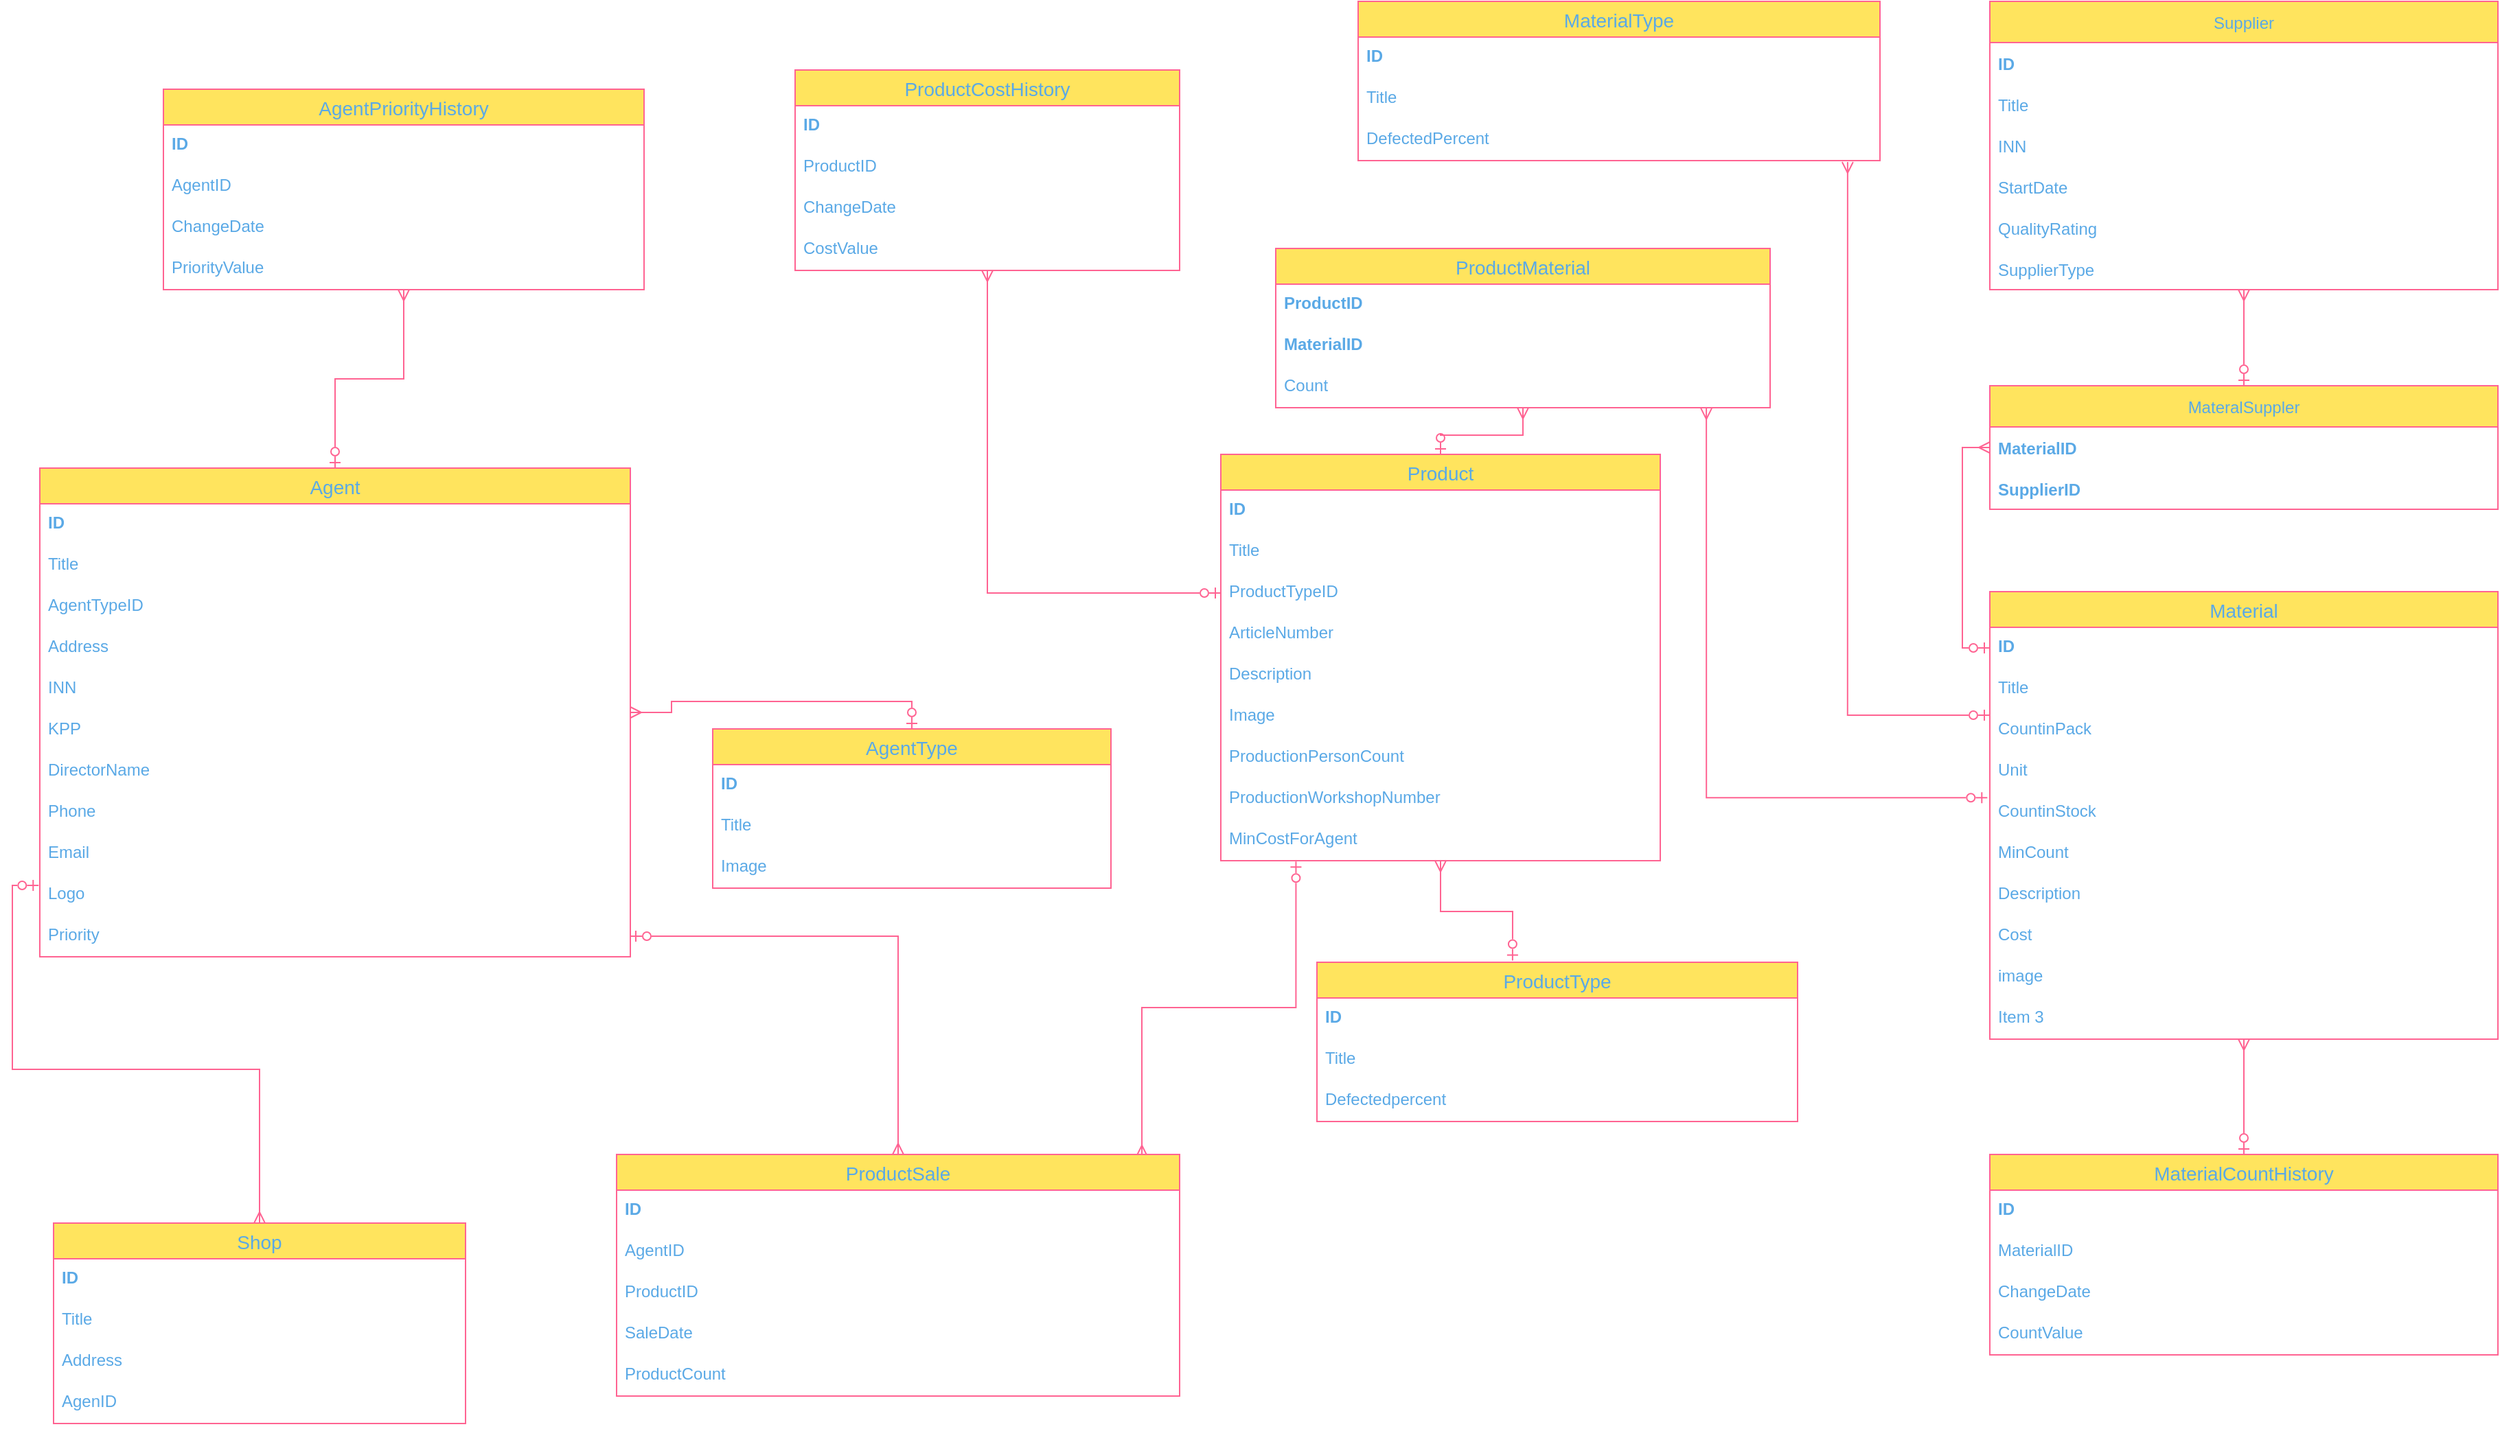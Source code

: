 <mxfile version="20.7.4" type="device"><diagram id="wzj0Zd-X4cQewu6ND4OK" name="Страница 1"><mxGraphModel dx="4394" dy="1534" grid="1" gridSize="10" guides="1" tooltips="1" connect="1" arrows="1" fold="1" page="1" pageScale="1" pageWidth="827" pageHeight="1169" math="0" shadow="0"><root><mxCell id="0"/><mxCell id="1" parent="0"/><mxCell id="qLnHZjiV6WUnBTzuftEN-6" value="MateralSuppler" style="swimlane;fontStyle=0;childLayout=stackLayout;horizontal=1;startSize=30;horizontalStack=0;resizeParent=1;resizeParentMax=0;resizeLast=0;collapsible=1;marginBottom=0;labelBackgroundColor=none;fillColor=#FFE45E;strokeColor=#FF6392;fontColor=#5AA9E6;" parent="1" vertex="1"><mxGeometry x="140" y="320" width="370" height="90" as="geometry"/></mxCell><mxCell id="qLnHZjiV6WUnBTzuftEN-7" value="MaterialID" style="text;strokeColor=none;fillColor=none;align=left;verticalAlign=middle;spacingLeft=4;spacingRight=4;overflow=hidden;points=[[0,0.5],[1,0.5]];portConstraint=eastwest;rotatable=0;fontStyle=1;labelBackgroundColor=none;fontColor=#5AA9E6;" parent="qLnHZjiV6WUnBTzuftEN-6" vertex="1"><mxGeometry y="30" width="370" height="30" as="geometry"/></mxCell><mxCell id="qLnHZjiV6WUnBTzuftEN-8" value="SupplierID" style="text;strokeColor=none;fillColor=none;align=left;verticalAlign=middle;spacingLeft=4;spacingRight=4;overflow=hidden;points=[[0,0.5],[1,0.5]];portConstraint=eastwest;rotatable=0;fontStyle=1;labelBackgroundColor=none;fontColor=#5AA9E6;" parent="qLnHZjiV6WUnBTzuftEN-6" vertex="1"><mxGeometry y="60" width="370" height="30" as="geometry"/></mxCell><mxCell id="qLnHZjiV6WUnBTzuftEN-46" value="" style="edgeStyle=orthogonalEdgeStyle;rounded=0;orthogonalLoop=1;jettySize=auto;html=1;startArrow=ERmany;startFill=0;endArrow=ERzeroToOne;endFill=0;entryX=0.5;entryY=0;entryDx=0;entryDy=0;labelBackgroundColor=none;strokeColor=#FF6392;fontColor=default;" parent="1" source="qLnHZjiV6WUnBTzuftEN-10" target="qLnHZjiV6WUnBTzuftEN-6" edge="1"><mxGeometry relative="1" as="geometry"/></mxCell><mxCell id="qLnHZjiV6WUnBTzuftEN-10" value="Supplier" style="swimlane;fontStyle=0;childLayout=stackLayout;horizontal=1;startSize=30;horizontalStack=0;resizeParent=1;resizeParentMax=0;resizeLast=0;collapsible=1;marginBottom=0;labelBackgroundColor=none;fillColor=#FFE45E;strokeColor=#FF6392;fontColor=#5AA9E6;" parent="1" vertex="1"><mxGeometry x="140" y="40" width="370" height="210" as="geometry"/></mxCell><mxCell id="qLnHZjiV6WUnBTzuftEN-11" value="ID" style="text;strokeColor=none;fillColor=none;align=left;verticalAlign=middle;spacingLeft=4;spacingRight=4;overflow=hidden;points=[[0,0.5],[1,0.5]];portConstraint=eastwest;rotatable=0;fontStyle=1;labelBackgroundColor=none;fontColor=#5AA9E6;" parent="qLnHZjiV6WUnBTzuftEN-10" vertex="1"><mxGeometry y="30" width="370" height="30" as="geometry"/></mxCell><mxCell id="qLnHZjiV6WUnBTzuftEN-12" value="Title" style="text;strokeColor=none;fillColor=none;align=left;verticalAlign=middle;spacingLeft=4;spacingRight=4;overflow=hidden;points=[[0,0.5],[1,0.5]];portConstraint=eastwest;rotatable=0;labelBackgroundColor=none;fontColor=#5AA9E6;" parent="qLnHZjiV6WUnBTzuftEN-10" vertex="1"><mxGeometry y="60" width="370" height="30" as="geometry"/></mxCell><mxCell id="qLnHZjiV6WUnBTzuftEN-13" value="INN" style="text;strokeColor=none;fillColor=none;align=left;verticalAlign=middle;spacingLeft=4;spacingRight=4;overflow=hidden;points=[[0,0.5],[1,0.5]];portConstraint=eastwest;rotatable=0;labelBackgroundColor=none;fontColor=#5AA9E6;" parent="qLnHZjiV6WUnBTzuftEN-10" vertex="1"><mxGeometry y="90" width="370" height="30" as="geometry"/></mxCell><mxCell id="qLnHZjiV6WUnBTzuftEN-21" value="StartDate" style="text;strokeColor=none;fillColor=none;align=left;verticalAlign=middle;spacingLeft=4;spacingRight=4;overflow=hidden;points=[[0,0.5],[1,0.5]];portConstraint=eastwest;rotatable=0;labelBackgroundColor=none;fontColor=#5AA9E6;" parent="qLnHZjiV6WUnBTzuftEN-10" vertex="1"><mxGeometry y="120" width="370" height="30" as="geometry"/></mxCell><mxCell id="qLnHZjiV6WUnBTzuftEN-22" value="QualityRating" style="text;strokeColor=none;fillColor=none;align=left;verticalAlign=middle;spacingLeft=4;spacingRight=4;overflow=hidden;points=[[0,0.5],[1,0.5]];portConstraint=eastwest;rotatable=0;labelBackgroundColor=none;fontColor=#5AA9E6;" parent="qLnHZjiV6WUnBTzuftEN-10" vertex="1"><mxGeometry y="150" width="370" height="30" as="geometry"/></mxCell><mxCell id="qLnHZjiV6WUnBTzuftEN-20" value="SupplierType" style="text;strokeColor=none;fillColor=none;align=left;verticalAlign=middle;spacingLeft=4;spacingRight=4;overflow=hidden;points=[[0,0.5],[1,0.5]];portConstraint=eastwest;rotatable=0;labelBackgroundColor=none;fontColor=#5AA9E6;" parent="qLnHZjiV6WUnBTzuftEN-10" vertex="1"><mxGeometry y="180" width="370" height="30" as="geometry"/></mxCell><mxCell id="qLnHZjiV6WUnBTzuftEN-55" value="" style="edgeStyle=orthogonalEdgeStyle;rounded=0;orthogonalLoop=1;jettySize=auto;html=1;startArrow=ERmany;startFill=0;endArrow=ERzeroToOne;endFill=0;entryX=0.5;entryY=0;entryDx=0;entryDy=0;labelBackgroundColor=none;strokeColor=#FF6392;fontColor=default;" parent="1" source="qLnHZjiV6WUnBTzuftEN-27" target="qLnHZjiV6WUnBTzuftEN-49" edge="1"><mxGeometry relative="1" as="geometry"/></mxCell><mxCell id="qLnHZjiV6WUnBTzuftEN-27" value="Material" style="swimlane;fontStyle=0;childLayout=stackLayout;horizontal=1;startSize=26;horizontalStack=0;resizeParent=1;resizeParentMax=0;resizeLast=0;collapsible=1;marginBottom=0;align=center;fontSize=14;labelBackgroundColor=none;fillColor=#FFE45E;strokeColor=#FF6392;fontColor=#5AA9E6;" parent="1" vertex="1"><mxGeometry x="140" y="470" width="370" height="326" as="geometry"/></mxCell><mxCell id="qLnHZjiV6WUnBTzuftEN-28" value="ID&#10;&#10;" style="text;strokeColor=none;fillColor=none;spacingLeft=4;spacingRight=4;overflow=hidden;rotatable=0;points=[[0,0.5],[1,0.5]];portConstraint=eastwest;fontSize=12;fontStyle=1;labelBackgroundColor=none;fontColor=#5AA9E6;" parent="qLnHZjiV6WUnBTzuftEN-27" vertex="1"><mxGeometry y="26" width="370" height="30" as="geometry"/></mxCell><mxCell id="qLnHZjiV6WUnBTzuftEN-29" value="Title" style="text;strokeColor=none;fillColor=none;spacingLeft=4;spacingRight=4;overflow=hidden;rotatable=0;points=[[0,0.5],[1,0.5]];portConstraint=eastwest;fontSize=12;labelBackgroundColor=none;fontColor=#5AA9E6;" parent="qLnHZjiV6WUnBTzuftEN-27" vertex="1"><mxGeometry y="56" width="370" height="30" as="geometry"/></mxCell><mxCell id="qLnHZjiV6WUnBTzuftEN-30" value="CountinPack" style="text;strokeColor=none;fillColor=none;spacingLeft=4;spacingRight=4;overflow=hidden;rotatable=0;points=[[0,0.5],[1,0.5]];portConstraint=eastwest;fontSize=12;labelBackgroundColor=none;fontColor=#5AA9E6;" parent="qLnHZjiV6WUnBTzuftEN-27" vertex="1"><mxGeometry y="86" width="370" height="30" as="geometry"/></mxCell><mxCell id="qLnHZjiV6WUnBTzuftEN-36" value="Unit" style="text;strokeColor=none;fillColor=none;spacingLeft=4;spacingRight=4;overflow=hidden;rotatable=0;points=[[0,0.5],[1,0.5]];portConstraint=eastwest;fontSize=12;labelBackgroundColor=none;fontColor=#5AA9E6;" parent="qLnHZjiV6WUnBTzuftEN-27" vertex="1"><mxGeometry y="116" width="370" height="30" as="geometry"/></mxCell><mxCell id="qLnHZjiV6WUnBTzuftEN-37" value="CountinStock" style="text;strokeColor=none;fillColor=none;spacingLeft=4;spacingRight=4;overflow=hidden;rotatable=0;points=[[0,0.5],[1,0.5]];portConstraint=eastwest;fontSize=12;labelBackgroundColor=none;fontColor=#5AA9E6;" parent="qLnHZjiV6WUnBTzuftEN-27" vertex="1"><mxGeometry y="146" width="370" height="30" as="geometry"/></mxCell><mxCell id="qLnHZjiV6WUnBTzuftEN-38" value="MinCount" style="text;strokeColor=none;fillColor=none;spacingLeft=4;spacingRight=4;overflow=hidden;rotatable=0;points=[[0,0.5],[1,0.5]];portConstraint=eastwest;fontSize=12;labelBackgroundColor=none;fontColor=#5AA9E6;" parent="qLnHZjiV6WUnBTzuftEN-27" vertex="1"><mxGeometry y="176" width="370" height="30" as="geometry"/></mxCell><mxCell id="qLnHZjiV6WUnBTzuftEN-39" value="Description" style="text;strokeColor=none;fillColor=none;spacingLeft=4;spacingRight=4;overflow=hidden;rotatable=0;points=[[0,0.5],[1,0.5]];portConstraint=eastwest;fontSize=12;labelBackgroundColor=none;fontColor=#5AA9E6;" parent="qLnHZjiV6WUnBTzuftEN-27" vertex="1"><mxGeometry y="206" width="370" height="30" as="geometry"/></mxCell><mxCell id="qLnHZjiV6WUnBTzuftEN-40" value="Cost" style="text;strokeColor=none;fillColor=none;spacingLeft=4;spacingRight=4;overflow=hidden;rotatable=0;points=[[0,0.5],[1,0.5]];portConstraint=eastwest;fontSize=12;labelBackgroundColor=none;fontColor=#5AA9E6;" parent="qLnHZjiV6WUnBTzuftEN-27" vertex="1"><mxGeometry y="236" width="370" height="30" as="geometry"/></mxCell><mxCell id="qLnHZjiV6WUnBTzuftEN-41" value="image" style="text;strokeColor=none;fillColor=none;spacingLeft=4;spacingRight=4;overflow=hidden;rotatable=0;points=[[0,0.5],[1,0.5]];portConstraint=eastwest;fontSize=12;labelBackgroundColor=none;fontColor=#5AA9E6;" parent="qLnHZjiV6WUnBTzuftEN-27" vertex="1"><mxGeometry y="266" width="370" height="30" as="geometry"/></mxCell><mxCell id="qLnHZjiV6WUnBTzuftEN-42" value="Item 3" style="text;strokeColor=none;fillColor=none;spacingLeft=4;spacingRight=4;overflow=hidden;rotatable=0;points=[[0,0.5],[1,0.5]];portConstraint=eastwest;fontSize=12;labelBackgroundColor=none;fontColor=#5AA9E6;" parent="qLnHZjiV6WUnBTzuftEN-27" vertex="1"><mxGeometry y="296" width="370" height="30" as="geometry"/></mxCell><mxCell id="qLnHZjiV6WUnBTzuftEN-44" style="edgeStyle=orthogonalEdgeStyle;rounded=0;orthogonalLoop=1;jettySize=auto;html=1;entryX=0;entryY=0.5;entryDx=0;entryDy=0;endArrow=ERzeroToOne;endFill=0;startArrow=ERmany;startFill=0;labelBackgroundColor=none;strokeColor=#FF6392;fontColor=default;" parent="1" source="qLnHZjiV6WUnBTzuftEN-7" target="qLnHZjiV6WUnBTzuftEN-28" edge="1"><mxGeometry relative="1" as="geometry"/></mxCell><mxCell id="qLnHZjiV6WUnBTzuftEN-49" value="MaterialCountHistory" style="swimlane;fontStyle=0;childLayout=stackLayout;horizontal=1;startSize=26;horizontalStack=0;resizeParent=1;resizeParentMax=0;resizeLast=0;collapsible=1;marginBottom=0;align=center;fontSize=14;labelBackgroundColor=none;fillColor=#FFE45E;strokeColor=#FF6392;fontColor=#5AA9E6;" parent="1" vertex="1"><mxGeometry x="140" y="880" width="370" height="146" as="geometry"/></mxCell><mxCell id="qLnHZjiV6WUnBTzuftEN-51" value="ID" style="text;strokeColor=none;fillColor=none;spacingLeft=4;spacingRight=4;overflow=hidden;rotatable=0;points=[[0,0.5],[1,0.5]];portConstraint=eastwest;fontSize=12;fontStyle=1;labelBackgroundColor=none;fontColor=#5AA9E6;" parent="qLnHZjiV6WUnBTzuftEN-49" vertex="1"><mxGeometry y="26" width="370" height="30" as="geometry"/></mxCell><mxCell id="qLnHZjiV6WUnBTzuftEN-52" value="MaterialID" style="text;strokeColor=none;fillColor=none;spacingLeft=4;spacingRight=4;overflow=hidden;rotatable=0;points=[[0,0.5],[1,0.5]];portConstraint=eastwest;fontSize=12;labelBackgroundColor=none;fontColor=#5AA9E6;" parent="qLnHZjiV6WUnBTzuftEN-49" vertex="1"><mxGeometry y="56" width="370" height="30" as="geometry"/></mxCell><mxCell id="qLnHZjiV6WUnBTzuftEN-53" value="ChangeDate" style="text;strokeColor=none;fillColor=none;spacingLeft=4;spacingRight=4;overflow=hidden;rotatable=0;points=[[0,0.5],[1,0.5]];portConstraint=eastwest;fontSize=12;labelBackgroundColor=none;fontColor=#5AA9E6;" parent="qLnHZjiV6WUnBTzuftEN-49" vertex="1"><mxGeometry y="86" width="370" height="30" as="geometry"/></mxCell><mxCell id="qLnHZjiV6WUnBTzuftEN-54" value="CountValue" style="text;strokeColor=none;fillColor=none;spacingLeft=4;spacingRight=4;overflow=hidden;rotatable=0;points=[[0,0.5],[1,0.5]];portConstraint=eastwest;fontSize=12;labelBackgroundColor=none;fontColor=#5AA9E6;" parent="qLnHZjiV6WUnBTzuftEN-49" vertex="1"><mxGeometry y="116" width="370" height="30" as="geometry"/></mxCell><mxCell id="qLnHZjiV6WUnBTzuftEN-62" value="" style="edgeStyle=orthogonalEdgeStyle;rounded=0;orthogonalLoop=1;jettySize=auto;html=1;startArrow=ERmany;startFill=0;endArrow=ERzeroToOne;endFill=0;entryX=0;entryY=0.133;entryDx=0;entryDy=0;entryPerimeter=0;exitX=0.938;exitY=1.033;exitDx=0;exitDy=0;exitPerimeter=0;labelBackgroundColor=none;strokeColor=#FF6392;fontColor=default;" parent="1" source="qLnHZjiV6WUnBTzuftEN-59" target="qLnHZjiV6WUnBTzuftEN-30" edge="1"><mxGeometry relative="1" as="geometry"><mxPoint x="30" y="150" as="sourcePoint"/><mxPoint x="-130" y="264" as="targetPoint"/></mxGeometry></mxCell><mxCell id="qLnHZjiV6WUnBTzuftEN-56" value="MaterialType" style="swimlane;fontStyle=0;childLayout=stackLayout;horizontal=1;startSize=26;horizontalStack=0;resizeParent=1;resizeParentMax=0;resizeLast=0;collapsible=1;marginBottom=0;align=center;fontSize=14;labelBackgroundColor=none;fillColor=#FFE45E;strokeColor=#FF6392;fontColor=#5AA9E6;" parent="1" vertex="1"><mxGeometry x="-320" y="40" width="380" height="116" as="geometry"/></mxCell><mxCell id="qLnHZjiV6WUnBTzuftEN-57" value="ID" style="text;strokeColor=none;fillColor=none;spacingLeft=4;spacingRight=4;overflow=hidden;rotatable=0;points=[[0,0.5],[1,0.5]];portConstraint=eastwest;fontSize=12;fontStyle=1;labelBackgroundColor=none;fontColor=#5AA9E6;" parent="qLnHZjiV6WUnBTzuftEN-56" vertex="1"><mxGeometry y="26" width="380" height="30" as="geometry"/></mxCell><mxCell id="qLnHZjiV6WUnBTzuftEN-58" value="Title" style="text;strokeColor=none;fillColor=none;spacingLeft=4;spacingRight=4;overflow=hidden;rotatable=0;points=[[0,0.5],[1,0.5]];portConstraint=eastwest;fontSize=12;labelBackgroundColor=none;fontColor=#5AA9E6;" parent="qLnHZjiV6WUnBTzuftEN-56" vertex="1"><mxGeometry y="56" width="380" height="30" as="geometry"/></mxCell><mxCell id="qLnHZjiV6WUnBTzuftEN-59" value="DefectedPercent" style="text;strokeColor=none;fillColor=none;spacingLeft=4;spacingRight=4;overflow=hidden;rotatable=0;points=[[0,0.5],[1,0.5]];portConstraint=eastwest;fontSize=12;labelBackgroundColor=none;fontColor=#5AA9E6;" parent="qLnHZjiV6WUnBTzuftEN-56" vertex="1"><mxGeometry y="86" width="380" height="30" as="geometry"/></mxCell><mxCell id="qLnHZjiV6WUnBTzuftEN-69" value="" style="edgeStyle=orthogonalEdgeStyle;rounded=0;orthogonalLoop=1;jettySize=auto;html=1;startArrow=ERmany;startFill=0;endArrow=ERzeroToOne;endFill=0;entryX=-0.005;entryY=0.137;entryDx=0;entryDy=0;entryPerimeter=0;exitX=0.871;exitY=1.011;exitDx=0;exitDy=0;exitPerimeter=0;labelBackgroundColor=none;strokeColor=#FF6392;fontColor=default;" parent="1" source="qLnHZjiV6WUnBTzuftEN-66" target="qLnHZjiV6WUnBTzuftEN-37" edge="1"><mxGeometry relative="1" as="geometry"><mxPoint x="200" y="278" as="targetPoint"/></mxGeometry></mxCell><mxCell id="qLnHZjiV6WUnBTzuftEN-81" value="" style="edgeStyle=orthogonalEdgeStyle;rounded=0;orthogonalLoop=1;jettySize=auto;html=1;startArrow=ERmany;startFill=0;endArrow=ERzeroToOne;endFill=0;labelBackgroundColor=none;strokeColor=#FF6392;fontColor=default;" parent="1" source="qLnHZjiV6WUnBTzuftEN-63" target="qLnHZjiV6WUnBTzuftEN-70" edge="1"><mxGeometry relative="1" as="geometry"><mxPoint x="-600" y="278" as="targetPoint"/></mxGeometry></mxCell><mxCell id="qLnHZjiV6WUnBTzuftEN-63" value="ProductMaterial" style="swimlane;fontStyle=0;childLayout=stackLayout;horizontal=1;startSize=26;horizontalStack=0;resizeParent=1;resizeParentMax=0;resizeLast=0;collapsible=1;marginBottom=0;align=center;fontSize=14;labelBackgroundColor=none;fillColor=#FFE45E;strokeColor=#FF6392;fontColor=#5AA9E6;" parent="1" vertex="1"><mxGeometry x="-380" y="220" width="360" height="116" as="geometry"/></mxCell><mxCell id="qLnHZjiV6WUnBTzuftEN-64" value="ProductID" style="text;strokeColor=none;fillColor=none;spacingLeft=4;spacingRight=4;overflow=hidden;rotatable=0;points=[[0,0.5],[1,0.5]];portConstraint=eastwest;fontSize=12;fontStyle=1;labelBackgroundColor=none;fontColor=#5AA9E6;" parent="qLnHZjiV6WUnBTzuftEN-63" vertex="1"><mxGeometry y="26" width="360" height="30" as="geometry"/></mxCell><mxCell id="qLnHZjiV6WUnBTzuftEN-65" value="MaterialID" style="text;strokeColor=none;fillColor=none;spacingLeft=4;spacingRight=4;overflow=hidden;rotatable=0;points=[[0,0.5],[1,0.5]];portConstraint=eastwest;fontSize=12;fontStyle=1;labelBackgroundColor=none;fontColor=#5AA9E6;" parent="qLnHZjiV6WUnBTzuftEN-63" vertex="1"><mxGeometry y="56" width="360" height="30" as="geometry"/></mxCell><mxCell id="qLnHZjiV6WUnBTzuftEN-66" value="Count" style="text;strokeColor=none;fillColor=none;spacingLeft=4;spacingRight=4;overflow=hidden;rotatable=0;points=[[0,0.5],[1,0.5]];portConstraint=eastwest;fontSize=12;labelBackgroundColor=none;fontColor=#5AA9E6;" parent="qLnHZjiV6WUnBTzuftEN-63" vertex="1"><mxGeometry y="86" width="360" height="30" as="geometry"/></mxCell><mxCell id="qLnHZjiV6WUnBTzuftEN-86" value="" style="edgeStyle=orthogonalEdgeStyle;rounded=0;orthogonalLoop=1;jettySize=auto;html=1;startArrow=ERmany;startFill=0;endArrow=ERzeroToOne;endFill=0;entryX=0.407;entryY=-0.011;entryDx=0;entryDy=0;entryPerimeter=0;labelBackgroundColor=none;strokeColor=#FF6392;fontColor=default;" parent="1" source="qLnHZjiV6WUnBTzuftEN-70" target="qLnHZjiV6WUnBTzuftEN-82" edge="1"><mxGeometry relative="1" as="geometry"/></mxCell><mxCell id="qLnHZjiV6WUnBTzuftEN-70" value="Product" style="swimlane;fontStyle=0;childLayout=stackLayout;horizontal=1;startSize=26;horizontalStack=0;resizeParent=1;resizeParentMax=0;resizeLast=0;collapsible=1;marginBottom=0;align=center;fontSize=14;labelBackgroundColor=none;fillColor=#FFE45E;strokeColor=#FF6392;fontColor=#5AA9E6;" parent="1" vertex="1"><mxGeometry x="-420" y="370" width="320" height="296" as="geometry"/></mxCell><mxCell id="qLnHZjiV6WUnBTzuftEN-71" value="ID" style="text;strokeColor=none;fillColor=none;spacingLeft=4;spacingRight=4;overflow=hidden;rotatable=0;points=[[0,0.5],[1,0.5]];portConstraint=eastwest;fontSize=12;fontStyle=1;labelBackgroundColor=none;fontColor=#5AA9E6;" parent="qLnHZjiV6WUnBTzuftEN-70" vertex="1"><mxGeometry y="26" width="320" height="30" as="geometry"/></mxCell><mxCell id="qLnHZjiV6WUnBTzuftEN-72" value="Title" style="text;strokeColor=none;fillColor=none;spacingLeft=4;spacingRight=4;overflow=hidden;rotatable=0;points=[[0,0.5],[1,0.5]];portConstraint=eastwest;fontSize=12;labelBackgroundColor=none;fontColor=#5AA9E6;" parent="qLnHZjiV6WUnBTzuftEN-70" vertex="1"><mxGeometry y="56" width="320" height="30" as="geometry"/></mxCell><mxCell id="qLnHZjiV6WUnBTzuftEN-74" value="ProductTypeID" style="text;strokeColor=none;fillColor=none;spacingLeft=4;spacingRight=4;overflow=hidden;rotatable=0;points=[[0,0.5],[1,0.5]];portConstraint=eastwest;fontSize=12;labelBackgroundColor=none;fontColor=#5AA9E6;" parent="qLnHZjiV6WUnBTzuftEN-70" vertex="1"><mxGeometry y="86" width="320" height="30" as="geometry"/></mxCell><mxCell id="qLnHZjiV6WUnBTzuftEN-75" value="ArticleNumber" style="text;strokeColor=none;fillColor=none;spacingLeft=4;spacingRight=4;overflow=hidden;rotatable=0;points=[[0,0.5],[1,0.5]];portConstraint=eastwest;fontSize=12;labelBackgroundColor=none;fontColor=#5AA9E6;" parent="qLnHZjiV6WUnBTzuftEN-70" vertex="1"><mxGeometry y="116" width="320" height="30" as="geometry"/></mxCell><mxCell id="qLnHZjiV6WUnBTzuftEN-77" value="Description" style="text;strokeColor=none;fillColor=none;spacingLeft=4;spacingRight=4;overflow=hidden;rotatable=0;points=[[0,0.5],[1,0.5]];portConstraint=eastwest;fontSize=12;labelBackgroundColor=none;fontColor=#5AA9E6;" parent="qLnHZjiV6WUnBTzuftEN-70" vertex="1"><mxGeometry y="146" width="320" height="30" as="geometry"/></mxCell><mxCell id="qLnHZjiV6WUnBTzuftEN-76" value="Image" style="text;strokeColor=none;fillColor=none;spacingLeft=4;spacingRight=4;overflow=hidden;rotatable=0;points=[[0,0.5],[1,0.5]];portConstraint=eastwest;fontSize=12;labelBackgroundColor=none;fontColor=#5AA9E6;" parent="qLnHZjiV6WUnBTzuftEN-70" vertex="1"><mxGeometry y="176" width="320" height="30" as="geometry"/></mxCell><mxCell id="qLnHZjiV6WUnBTzuftEN-78" value="ProductionPersonCount" style="text;strokeColor=none;fillColor=none;spacingLeft=4;spacingRight=4;overflow=hidden;rotatable=0;points=[[0,0.5],[1,0.5]];portConstraint=eastwest;fontSize=12;labelBackgroundColor=none;fontColor=#5AA9E6;" parent="qLnHZjiV6WUnBTzuftEN-70" vertex="1"><mxGeometry y="206" width="320" height="30" as="geometry"/></mxCell><mxCell id="qLnHZjiV6WUnBTzuftEN-79" value="ProductionWorkshopNumber" style="text;strokeColor=none;fillColor=none;spacingLeft=4;spacingRight=4;overflow=hidden;rotatable=0;points=[[0,0.5],[1,0.5]];portConstraint=eastwest;fontSize=12;labelBackgroundColor=none;fontColor=#5AA9E6;" parent="qLnHZjiV6WUnBTzuftEN-70" vertex="1"><mxGeometry y="236" width="320" height="30" as="geometry"/></mxCell><mxCell id="qLnHZjiV6WUnBTzuftEN-73" value="MinCostForAgent" style="text;strokeColor=none;fillColor=none;spacingLeft=4;spacingRight=4;overflow=hidden;rotatable=0;points=[[0,0.5],[1,0.5]];portConstraint=eastwest;fontSize=12;labelBackgroundColor=none;fontColor=#5AA9E6;" parent="qLnHZjiV6WUnBTzuftEN-70" vertex="1"><mxGeometry y="266" width="320" height="30" as="geometry"/></mxCell><mxCell id="qLnHZjiV6WUnBTzuftEN-82" value="ProductType" style="swimlane;fontStyle=0;childLayout=stackLayout;horizontal=1;startSize=26;horizontalStack=0;resizeParent=1;resizeParentMax=0;resizeLast=0;collapsible=1;marginBottom=0;align=center;fontSize=14;labelBackgroundColor=none;fillColor=#FFE45E;strokeColor=#FF6392;fontColor=#5AA9E6;" parent="1" vertex="1"><mxGeometry x="-350" y="740" width="350" height="116" as="geometry"/></mxCell><mxCell id="qLnHZjiV6WUnBTzuftEN-83" value="ID" style="text;strokeColor=none;fillColor=none;spacingLeft=4;spacingRight=4;overflow=hidden;rotatable=0;points=[[0,0.5],[1,0.5]];portConstraint=eastwest;fontSize=12;fontStyle=1;labelBackgroundColor=none;fontColor=#5AA9E6;" parent="qLnHZjiV6WUnBTzuftEN-82" vertex="1"><mxGeometry y="26" width="350" height="30" as="geometry"/></mxCell><mxCell id="qLnHZjiV6WUnBTzuftEN-84" value="Title" style="text;strokeColor=none;fillColor=none;spacingLeft=4;spacingRight=4;overflow=hidden;rotatable=0;points=[[0,0.5],[1,0.5]];portConstraint=eastwest;fontSize=12;labelBackgroundColor=none;fontColor=#5AA9E6;" parent="qLnHZjiV6WUnBTzuftEN-82" vertex="1"><mxGeometry y="56" width="350" height="30" as="geometry"/></mxCell><mxCell id="qLnHZjiV6WUnBTzuftEN-85" value="Defectedpercent" style="text;strokeColor=none;fillColor=none;spacingLeft=4;spacingRight=4;overflow=hidden;rotatable=0;points=[[0,0.5],[1,0.5]];portConstraint=eastwest;fontSize=12;labelBackgroundColor=none;fontColor=#5AA9E6;" parent="qLnHZjiV6WUnBTzuftEN-82" vertex="1"><mxGeometry y="86" width="350" height="30" as="geometry"/></mxCell><mxCell id="qLnHZjiV6WUnBTzuftEN-93" value="" style="edgeStyle=orthogonalEdgeStyle;rounded=0;orthogonalLoop=1;jettySize=auto;html=1;startArrow=ERmany;startFill=0;endArrow=ERzeroToOne;endFill=0;entryX=0;entryY=0.5;entryDx=0;entryDy=0;labelBackgroundColor=none;strokeColor=#FF6392;fontColor=default;" parent="1" source="qLnHZjiV6WUnBTzuftEN-87" target="qLnHZjiV6WUnBTzuftEN-74" edge="1"><mxGeometry relative="1" as="geometry"><mxPoint x="-590" y="359" as="targetPoint"/></mxGeometry></mxCell><mxCell id="qLnHZjiV6WUnBTzuftEN-87" value="ProductCostHistory" style="swimlane;fontStyle=0;childLayout=stackLayout;horizontal=1;startSize=26;horizontalStack=0;resizeParent=1;resizeParentMax=0;resizeLast=0;collapsible=1;marginBottom=0;align=center;fontSize=14;labelBackgroundColor=none;fillColor=#FFE45E;strokeColor=#FF6392;fontColor=#5AA9E6;" parent="1" vertex="1"><mxGeometry x="-730" y="90" width="280" height="146" as="geometry"/></mxCell><mxCell id="qLnHZjiV6WUnBTzuftEN-88" value="ID" style="text;strokeColor=none;fillColor=none;spacingLeft=4;spacingRight=4;overflow=hidden;rotatable=0;points=[[0,0.5],[1,0.5]];portConstraint=eastwest;fontSize=12;fontStyle=1;labelBackgroundColor=none;fontColor=#5AA9E6;" parent="qLnHZjiV6WUnBTzuftEN-87" vertex="1"><mxGeometry y="26" width="280" height="30" as="geometry"/></mxCell><mxCell id="qLnHZjiV6WUnBTzuftEN-89" value="ProductID" style="text;strokeColor=none;fillColor=none;spacingLeft=4;spacingRight=4;overflow=hidden;rotatable=0;points=[[0,0.5],[1,0.5]];portConstraint=eastwest;fontSize=12;labelBackgroundColor=none;fontColor=#5AA9E6;" parent="qLnHZjiV6WUnBTzuftEN-87" vertex="1"><mxGeometry y="56" width="280" height="30" as="geometry"/></mxCell><mxCell id="qLnHZjiV6WUnBTzuftEN-90" value="ChangeDate" style="text;strokeColor=none;fillColor=none;spacingLeft=4;spacingRight=4;overflow=hidden;rotatable=0;points=[[0,0.5],[1,0.5]];portConstraint=eastwest;fontSize=12;labelBackgroundColor=none;fontColor=#5AA9E6;" parent="qLnHZjiV6WUnBTzuftEN-87" vertex="1"><mxGeometry y="86" width="280" height="30" as="geometry"/></mxCell><mxCell id="qLnHZjiV6WUnBTzuftEN-91" value="CostValue" style="text;strokeColor=none;fillColor=none;spacingLeft=4;spacingRight=4;overflow=hidden;rotatable=0;points=[[0,0.5],[1,0.5]];portConstraint=eastwest;fontSize=12;labelBackgroundColor=none;fontColor=#5AA9E6;" parent="qLnHZjiV6WUnBTzuftEN-87" vertex="1"><mxGeometry y="116" width="280" height="30" as="geometry"/></mxCell><mxCell id="qLnHZjiV6WUnBTzuftEN-94" value="AgentType" style="swimlane;fontStyle=0;childLayout=stackLayout;horizontal=1;startSize=26;horizontalStack=0;resizeParent=1;resizeParentMax=0;resizeLast=0;collapsible=1;marginBottom=0;align=center;fontSize=14;labelBackgroundColor=none;fillColor=#FFE45E;strokeColor=#FF6392;fontColor=#5AA9E6;" parent="1" vertex="1"><mxGeometry x="-790" y="570" width="290" height="116" as="geometry"/></mxCell><mxCell id="qLnHZjiV6WUnBTzuftEN-95" value="ID" style="text;strokeColor=none;fillColor=none;spacingLeft=4;spacingRight=4;overflow=hidden;rotatable=0;points=[[0,0.5],[1,0.5]];portConstraint=eastwest;fontSize=12;fontStyle=1;labelBackgroundColor=none;fontColor=#5AA9E6;" parent="qLnHZjiV6WUnBTzuftEN-94" vertex="1"><mxGeometry y="26" width="290" height="30" as="geometry"/></mxCell><mxCell id="qLnHZjiV6WUnBTzuftEN-96" value="Title" style="text;strokeColor=none;fillColor=none;spacingLeft=4;spacingRight=4;overflow=hidden;rotatable=0;points=[[0,0.5],[1,0.5]];portConstraint=eastwest;fontSize=12;labelBackgroundColor=none;fontColor=#5AA9E6;" parent="qLnHZjiV6WUnBTzuftEN-94" vertex="1"><mxGeometry y="56" width="290" height="30" as="geometry"/></mxCell><mxCell id="qLnHZjiV6WUnBTzuftEN-97" value="Image" style="text;strokeColor=none;fillColor=none;spacingLeft=4;spacingRight=4;overflow=hidden;rotatable=0;points=[[0,0.5],[1,0.5]];portConstraint=eastwest;fontSize=12;labelBackgroundColor=none;fontColor=#5AA9E6;" parent="qLnHZjiV6WUnBTzuftEN-94" vertex="1"><mxGeometry y="86" width="290" height="30" as="geometry"/></mxCell><mxCell id="qLnHZjiV6WUnBTzuftEN-105" value="" style="edgeStyle=orthogonalEdgeStyle;rounded=0;orthogonalLoop=1;jettySize=auto;html=1;startArrow=ERmany;startFill=0;endArrow=ERzeroToOne;endFill=0;exitX=0.933;exitY=0.008;exitDx=0;exitDy=0;exitPerimeter=0;entryX=0.171;entryY=1.022;entryDx=0;entryDy=0;entryPerimeter=0;labelBackgroundColor=none;strokeColor=#FF6392;fontColor=default;" parent="1" source="qLnHZjiV6WUnBTzuftEN-98" target="qLnHZjiV6WUnBTzuftEN-73" edge="1"><mxGeometry relative="1" as="geometry"><mxPoint x="-655" y="742" as="targetPoint"/></mxGeometry></mxCell><mxCell id="qLnHZjiV6WUnBTzuftEN-129" value="" style="edgeStyle=orthogonalEdgeStyle;rounded=0;orthogonalLoop=1;jettySize=auto;html=1;startArrow=ERmany;startFill=0;endArrow=ERzeroToOne;endFill=0;entryX=1;entryY=0.5;entryDx=0;entryDy=0;labelBackgroundColor=none;strokeColor=#FF6392;fontColor=default;" parent="1" source="qLnHZjiV6WUnBTzuftEN-98" target="qLnHZjiV6WUnBTzuftEN-116" edge="1"><mxGeometry relative="1" as="geometry"><mxPoint x="-655" y="742" as="targetPoint"/></mxGeometry></mxCell><mxCell id="qLnHZjiV6WUnBTzuftEN-98" value="ProductSale" style="swimlane;fontStyle=0;childLayout=stackLayout;horizontal=1;startSize=26;horizontalStack=0;resizeParent=1;resizeParentMax=0;resizeLast=0;collapsible=1;marginBottom=0;align=center;fontSize=14;labelBackgroundColor=none;fillColor=#FFE45E;strokeColor=#FF6392;fontColor=#5AA9E6;" parent="1" vertex="1"><mxGeometry x="-860" y="880" width="410" height="176" as="geometry"/></mxCell><mxCell id="qLnHZjiV6WUnBTzuftEN-99" value="ID" style="text;strokeColor=none;fillColor=none;spacingLeft=4;spacingRight=4;overflow=hidden;rotatable=0;points=[[0,0.5],[1,0.5]];portConstraint=eastwest;fontSize=12;fontStyle=1;labelBackgroundColor=none;fontColor=#5AA9E6;" parent="qLnHZjiV6WUnBTzuftEN-98" vertex="1"><mxGeometry y="26" width="410" height="30" as="geometry"/></mxCell><mxCell id="qLnHZjiV6WUnBTzuftEN-100" value="AgentID" style="text;strokeColor=none;fillColor=none;spacingLeft=4;spacingRight=4;overflow=hidden;rotatable=0;points=[[0,0.5],[1,0.5]];portConstraint=eastwest;fontSize=12;labelBackgroundColor=none;fontColor=#5AA9E6;" parent="qLnHZjiV6WUnBTzuftEN-98" vertex="1"><mxGeometry y="56" width="410" height="30" as="geometry"/></mxCell><mxCell id="qLnHZjiV6WUnBTzuftEN-101" value="ProductID" style="text;strokeColor=none;fillColor=none;spacingLeft=4;spacingRight=4;overflow=hidden;rotatable=0;points=[[0,0.5],[1,0.5]];portConstraint=eastwest;fontSize=12;labelBackgroundColor=none;fontColor=#5AA9E6;" parent="qLnHZjiV6WUnBTzuftEN-98" vertex="1"><mxGeometry y="86" width="410" height="30" as="geometry"/></mxCell><mxCell id="qLnHZjiV6WUnBTzuftEN-102" value="SaleDate" style="text;strokeColor=none;fillColor=none;spacingLeft=4;spacingRight=4;overflow=hidden;rotatable=0;points=[[0,0.5],[1,0.5]];portConstraint=eastwest;fontSize=12;labelBackgroundColor=none;fontColor=#5AA9E6;" parent="qLnHZjiV6WUnBTzuftEN-98" vertex="1"><mxGeometry y="116" width="410" height="30" as="geometry"/></mxCell><mxCell id="qLnHZjiV6WUnBTzuftEN-103" value="ProductCount" style="text;strokeColor=none;fillColor=none;spacingLeft=4;spacingRight=4;overflow=hidden;rotatable=0;points=[[0,0.5],[1,0.5]];portConstraint=eastwest;fontSize=12;labelBackgroundColor=none;fontColor=#5AA9E6;" parent="qLnHZjiV6WUnBTzuftEN-98" vertex="1"><mxGeometry y="146" width="410" height="30" as="geometry"/></mxCell><mxCell id="qLnHZjiV6WUnBTzuftEN-124" value="" style="edgeStyle=orthogonalEdgeStyle;rounded=0;orthogonalLoop=1;jettySize=auto;html=1;startArrow=ERmany;startFill=0;endArrow=ERzeroToOne;endFill=0;entryX=0.5;entryY=0;entryDx=0;entryDy=0;labelBackgroundColor=none;strokeColor=#FF6392;fontColor=default;" parent="1" source="qLnHZjiV6WUnBTzuftEN-106" target="qLnHZjiV6WUnBTzuftEN-111" edge="1"><mxGeometry relative="1" as="geometry"><mxPoint x="-1020" y="380" as="targetPoint"/></mxGeometry></mxCell><mxCell id="qLnHZjiV6WUnBTzuftEN-106" value="AgentPriorityHistory" style="swimlane;fontStyle=0;childLayout=stackLayout;horizontal=1;startSize=26;horizontalStack=0;resizeParent=1;resizeParentMax=0;resizeLast=0;collapsible=1;marginBottom=0;align=center;fontSize=14;labelBackgroundColor=none;fillColor=#FFE45E;strokeColor=#FF6392;fontColor=#5AA9E6;" parent="1" vertex="1"><mxGeometry x="-1190" y="104" width="350" height="146" as="geometry"/></mxCell><mxCell id="qLnHZjiV6WUnBTzuftEN-107" value="ID" style="text;strokeColor=none;fillColor=none;spacingLeft=4;spacingRight=4;overflow=hidden;rotatable=0;points=[[0,0.5],[1,0.5]];portConstraint=eastwest;fontSize=12;fontStyle=1;labelBackgroundColor=none;fontColor=#5AA9E6;" parent="qLnHZjiV6WUnBTzuftEN-106" vertex="1"><mxGeometry y="26" width="350" height="30" as="geometry"/></mxCell><mxCell id="qLnHZjiV6WUnBTzuftEN-108" value="AgentID" style="text;strokeColor=none;fillColor=none;spacingLeft=4;spacingRight=4;overflow=hidden;rotatable=0;points=[[0,0.5],[1,0.5]];portConstraint=eastwest;fontSize=12;labelBackgroundColor=none;fontColor=#5AA9E6;" parent="qLnHZjiV6WUnBTzuftEN-106" vertex="1"><mxGeometry y="56" width="350" height="30" as="geometry"/></mxCell><mxCell id="qLnHZjiV6WUnBTzuftEN-109" value="ChangeDate" style="text;strokeColor=none;fillColor=none;spacingLeft=4;spacingRight=4;overflow=hidden;rotatable=0;points=[[0,0.5],[1,0.5]];portConstraint=eastwest;fontSize=12;labelBackgroundColor=none;fontColor=#5AA9E6;" parent="qLnHZjiV6WUnBTzuftEN-106" vertex="1"><mxGeometry y="86" width="350" height="30" as="geometry"/></mxCell><mxCell id="qLnHZjiV6WUnBTzuftEN-110" value="PriorityValue" style="text;strokeColor=none;fillColor=none;spacingLeft=4;spacingRight=4;overflow=hidden;rotatable=0;points=[[0,0.5],[1,0.5]];portConstraint=eastwest;fontSize=12;labelBackgroundColor=none;fontColor=#5AA9E6;" parent="qLnHZjiV6WUnBTzuftEN-106" vertex="1"><mxGeometry y="116" width="350" height="30" as="geometry"/></mxCell><mxCell id="qLnHZjiV6WUnBTzuftEN-127" value="" style="edgeStyle=orthogonalEdgeStyle;rounded=0;orthogonalLoop=1;jettySize=auto;html=1;startArrow=ERmany;startFill=0;endArrow=ERzeroToOne;endFill=0;entryX=0.5;entryY=0;entryDx=0;entryDy=0;labelBackgroundColor=none;strokeColor=#FF6392;fontColor=default;" parent="1" source="qLnHZjiV6WUnBTzuftEN-111" target="qLnHZjiV6WUnBTzuftEN-94" edge="1"><mxGeometry relative="1" as="geometry"><mxPoint x="-1065" y="964" as="targetPoint"/></mxGeometry></mxCell><mxCell id="qLnHZjiV6WUnBTzuftEN-111" value="Agent" style="swimlane;fontStyle=0;childLayout=stackLayout;horizontal=1;startSize=26;horizontalStack=0;resizeParent=1;resizeParentMax=0;resizeLast=0;collapsible=1;marginBottom=0;align=center;fontSize=14;labelBackgroundColor=none;fillColor=#FFE45E;strokeColor=#FF6392;fontColor=#5AA9E6;" parent="1" vertex="1"><mxGeometry x="-1280" y="380" width="430" height="356" as="geometry"/></mxCell><mxCell id="qLnHZjiV6WUnBTzuftEN-112" value="ID" style="text;strokeColor=none;fillColor=none;spacingLeft=4;spacingRight=4;overflow=hidden;rotatable=0;points=[[0,0.5],[1,0.5]];portConstraint=eastwest;fontSize=12;fontStyle=1;labelBackgroundColor=none;fontColor=#5AA9E6;" parent="qLnHZjiV6WUnBTzuftEN-111" vertex="1"><mxGeometry y="26" width="430" height="30" as="geometry"/></mxCell><mxCell id="qLnHZjiV6WUnBTzuftEN-113" value="Title" style="text;strokeColor=none;fillColor=none;spacingLeft=4;spacingRight=4;overflow=hidden;rotatable=0;points=[[0,0.5],[1,0.5]];portConstraint=eastwest;fontSize=12;labelBackgroundColor=none;fontColor=#5AA9E6;" parent="qLnHZjiV6WUnBTzuftEN-111" vertex="1"><mxGeometry y="56" width="430" height="30" as="geometry"/></mxCell><mxCell id="qLnHZjiV6WUnBTzuftEN-114" value="AgentTypeID" style="text;strokeColor=none;fillColor=none;spacingLeft=4;spacingRight=4;overflow=hidden;rotatable=0;points=[[0,0.5],[1,0.5]];portConstraint=eastwest;fontSize=12;labelBackgroundColor=none;fontColor=#5AA9E6;" parent="qLnHZjiV6WUnBTzuftEN-111" vertex="1"><mxGeometry y="86" width="430" height="30" as="geometry"/></mxCell><mxCell id="qLnHZjiV6WUnBTzuftEN-115" value="Address" style="text;strokeColor=none;fillColor=none;spacingLeft=4;spacingRight=4;overflow=hidden;rotatable=0;points=[[0,0.5],[1,0.5]];portConstraint=eastwest;fontSize=12;labelBackgroundColor=none;fontColor=#5AA9E6;" parent="qLnHZjiV6WUnBTzuftEN-111" vertex="1"><mxGeometry y="116" width="430" height="30" as="geometry"/></mxCell><mxCell id="qLnHZjiV6WUnBTzuftEN-117" value="INN" style="text;strokeColor=none;fillColor=none;spacingLeft=4;spacingRight=4;overflow=hidden;rotatable=0;points=[[0,0.5],[1,0.5]];portConstraint=eastwest;fontSize=12;labelBackgroundColor=none;fontColor=#5AA9E6;" parent="qLnHZjiV6WUnBTzuftEN-111" vertex="1"><mxGeometry y="146" width="430" height="30" as="geometry"/></mxCell><mxCell id="qLnHZjiV6WUnBTzuftEN-118" value="KPP" style="text;strokeColor=none;fillColor=none;spacingLeft=4;spacingRight=4;overflow=hidden;rotatable=0;points=[[0,0.5],[1,0.5]];portConstraint=eastwest;fontSize=12;labelBackgroundColor=none;fontColor=#5AA9E6;" parent="qLnHZjiV6WUnBTzuftEN-111" vertex="1"><mxGeometry y="176" width="430" height="30" as="geometry"/></mxCell><mxCell id="qLnHZjiV6WUnBTzuftEN-119" value="DirectorName" style="text;strokeColor=none;fillColor=none;spacingLeft=4;spacingRight=4;overflow=hidden;rotatable=0;points=[[0,0.5],[1,0.5]];portConstraint=eastwest;fontSize=12;labelBackgroundColor=none;fontColor=#5AA9E6;" parent="qLnHZjiV6WUnBTzuftEN-111" vertex="1"><mxGeometry y="206" width="430" height="30" as="geometry"/></mxCell><mxCell id="qLnHZjiV6WUnBTzuftEN-120" value="Phone" style="text;strokeColor=none;fillColor=none;spacingLeft=4;spacingRight=4;overflow=hidden;rotatable=0;points=[[0,0.5],[1,0.5]];portConstraint=eastwest;fontSize=12;labelBackgroundColor=none;fontColor=#5AA9E6;" parent="qLnHZjiV6WUnBTzuftEN-111" vertex="1"><mxGeometry y="236" width="430" height="30" as="geometry"/></mxCell><mxCell id="qLnHZjiV6WUnBTzuftEN-121" value="Email" style="text;strokeColor=none;fillColor=none;spacingLeft=4;spacingRight=4;overflow=hidden;rotatable=0;points=[[0,0.5],[1,0.5]];portConstraint=eastwest;fontSize=12;labelBackgroundColor=none;fontColor=#5AA9E6;" parent="qLnHZjiV6WUnBTzuftEN-111" vertex="1"><mxGeometry y="266" width="430" height="30" as="geometry"/></mxCell><mxCell id="qLnHZjiV6WUnBTzuftEN-122" value="Logo" style="text;strokeColor=none;fillColor=none;spacingLeft=4;spacingRight=4;overflow=hidden;rotatable=0;points=[[0,0.5],[1,0.5]];portConstraint=eastwest;fontSize=12;labelBackgroundColor=none;fontColor=#5AA9E6;" parent="qLnHZjiV6WUnBTzuftEN-111" vertex="1"><mxGeometry y="296" width="430" height="30" as="geometry"/></mxCell><mxCell id="qLnHZjiV6WUnBTzuftEN-116" value="Priority" style="text;strokeColor=none;fillColor=none;spacingLeft=4;spacingRight=4;overflow=hidden;rotatable=0;points=[[0,0.5],[1,0.5]];portConstraint=eastwest;fontSize=12;labelBackgroundColor=none;fontColor=#5AA9E6;" parent="qLnHZjiV6WUnBTzuftEN-111" vertex="1"><mxGeometry y="326" width="430" height="30" as="geometry"/></mxCell><mxCell id="qLnHZjiV6WUnBTzuftEN-137" value="" style="edgeStyle=orthogonalEdgeStyle;rounded=0;orthogonalLoop=1;jettySize=auto;html=1;startArrow=ERmany;startFill=0;endArrow=ERzeroToOne;endFill=0;entryX=-0.002;entryY=0.266;entryDx=0;entryDy=0;entryPerimeter=0;labelBackgroundColor=none;strokeColor=#FF6392;fontColor=default;" parent="1" source="qLnHZjiV6WUnBTzuftEN-130" target="qLnHZjiV6WUnBTzuftEN-122" edge="1"><mxGeometry relative="1" as="geometry"><mxPoint x="-1120" y="807" as="targetPoint"/></mxGeometry></mxCell><mxCell id="qLnHZjiV6WUnBTzuftEN-130" value="Shop" style="swimlane;fontStyle=0;childLayout=stackLayout;horizontal=1;startSize=26;horizontalStack=0;resizeParent=1;resizeParentMax=0;resizeLast=0;collapsible=1;marginBottom=0;align=center;fontSize=14;labelBackgroundColor=none;fillColor=#FFE45E;strokeColor=#FF6392;fontColor=#5AA9E6;" parent="1" vertex="1"><mxGeometry x="-1270" y="930" width="300" height="146" as="geometry"/></mxCell><mxCell id="qLnHZjiV6WUnBTzuftEN-131" value="ID" style="text;strokeColor=none;fillColor=none;spacingLeft=4;spacingRight=4;overflow=hidden;rotatable=0;points=[[0,0.5],[1,0.5]];portConstraint=eastwest;fontSize=12;fontStyle=1;labelBackgroundColor=none;fontColor=#5AA9E6;" parent="qLnHZjiV6WUnBTzuftEN-130" vertex="1"><mxGeometry y="26" width="300" height="30" as="geometry"/></mxCell><mxCell id="qLnHZjiV6WUnBTzuftEN-132" value="Title" style="text;strokeColor=none;fillColor=none;spacingLeft=4;spacingRight=4;overflow=hidden;rotatable=0;points=[[0,0.5],[1,0.5]];portConstraint=eastwest;fontSize=12;labelBackgroundColor=none;fontColor=#5AA9E6;" parent="qLnHZjiV6WUnBTzuftEN-130" vertex="1"><mxGeometry y="56" width="300" height="30" as="geometry"/></mxCell><mxCell id="qLnHZjiV6WUnBTzuftEN-135" value="Address" style="text;strokeColor=none;fillColor=none;spacingLeft=4;spacingRight=4;overflow=hidden;rotatable=0;points=[[0,0.5],[1,0.5]];portConstraint=eastwest;fontSize=12;labelBackgroundColor=none;fontColor=#5AA9E6;" parent="qLnHZjiV6WUnBTzuftEN-130" vertex="1"><mxGeometry y="86" width="300" height="30" as="geometry"/></mxCell><mxCell id="qLnHZjiV6WUnBTzuftEN-133" value="AgenID" style="text;strokeColor=none;fillColor=none;spacingLeft=4;spacingRight=4;overflow=hidden;rotatable=0;points=[[0,0.5],[1,0.5]];portConstraint=eastwest;fontSize=12;labelBackgroundColor=none;fontColor=#5AA9E6;" parent="qLnHZjiV6WUnBTzuftEN-130" vertex="1"><mxGeometry y="116" width="300" height="30" as="geometry"/></mxCell></root></mxGraphModel></diagram></mxfile>